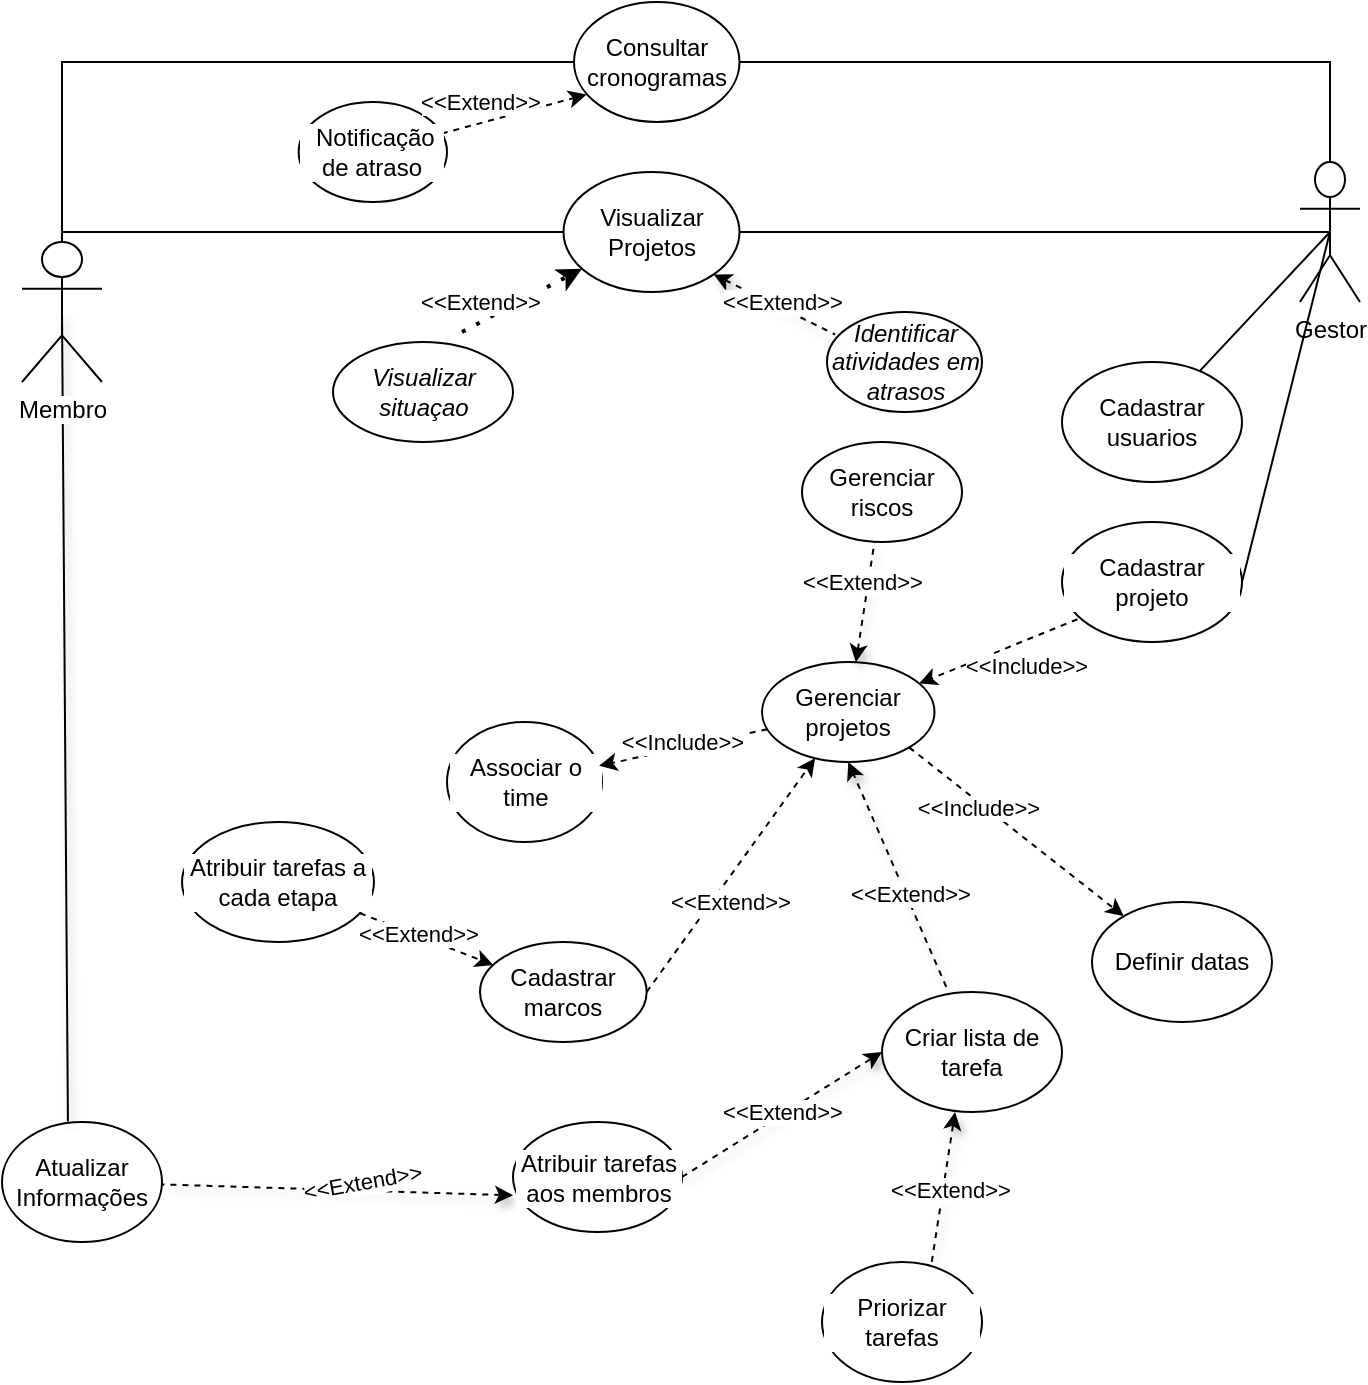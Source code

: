 <mxfile version="16.2.4" type="device"><diagram id="70LyShU_rG980BC42jQX" name="Page-1"><mxGraphModel dx="1902" dy="1037" grid="1" gridSize="10" guides="1" tooltips="1" connect="1" arrows="1" fold="1" page="1" pageScale="1" pageWidth="827" pageHeight="1169" background="#ffffff" math="0" shadow="0"><root><mxCell id="0"/><mxCell id="1" parent="0"/><mxCell id="Upq9khH2V6hyFRYAG2k6-1" value="Cadastrar usuarios" style="ellipse;whiteSpace=wrap;html=1;" parent="1" vertex="1"><mxGeometry x="630" y="410" width="90" height="60" as="geometry"/></mxCell><mxCell id="Upq9khH2V6hyFRYAG2k6-29" style="rounded=0;orthogonalLoop=1;jettySize=auto;html=1;exitX=0.5;exitY=0.5;exitDx=0;exitDy=0;exitPerimeter=0;fontColor=#000000;endArrow=none;endFill=0;" parent="1" source="Upq9khH2V6hyFRYAG2k6-2" target="Upq9khH2V6hyFRYAG2k6-1" edge="1"><mxGeometry relative="1" as="geometry"/></mxCell><mxCell id="Upq9khH2V6hyFRYAG2k6-35" style="rounded=0;orthogonalLoop=1;jettySize=auto;html=1;exitX=0.5;exitY=0.5;exitDx=0;exitDy=0;exitPerimeter=0;entryX=1;entryY=0.5;entryDx=0;entryDy=0;fontColor=#000000;endArrow=none;endFill=0;" parent="1" source="Upq9khH2V6hyFRYAG2k6-2" target="Upq9khH2V6hyFRYAG2k6-7" edge="1"><mxGeometry relative="1" as="geometry"/></mxCell><mxCell id="Upq9khH2V6hyFRYAG2k6-37" style="rounded=0;orthogonalLoop=1;jettySize=auto;html=1;exitX=0.5;exitY=0.5;exitDx=0;exitDy=0;exitPerimeter=0;entryX=1;entryY=0.5;entryDx=0;entryDy=0;fontColor=#000000;endArrow=none;endFill=0;edgeStyle=orthogonalEdgeStyle;" parent="1" source="Upq9khH2V6hyFRYAG2k6-2" target="Upq9khH2V6hyFRYAG2k6-12" edge="1"><mxGeometry relative="1" as="geometry"><Array as="points"><mxPoint x="508" y="345"/></Array></mxGeometry></mxCell><mxCell id="Upq9khH2V6hyFRYAG2k6-43" style="rounded=0;orthogonalLoop=1;jettySize=auto;html=1;exitX=0.5;exitY=0.5;exitDx=0;exitDy=0;exitPerimeter=0;entryX=1;entryY=0.5;entryDx=0;entryDy=0;fontColor=#000000;endArrow=none;endFill=0;edgeStyle=orthogonalEdgeStyle;" parent="1" source="Upq9khH2V6hyFRYAG2k6-2" target="Upq9khH2V6hyFRYAG2k6-13" edge="1"><mxGeometry relative="1" as="geometry"><Array as="points"><mxPoint x="764" y="260"/></Array></mxGeometry></mxCell><mxCell id="Upq9khH2V6hyFRYAG2k6-2" value="Gestor&lt;br&gt;" style="shape=umlActor;verticalLabelPosition=bottom;verticalAlign=top;html=1;outlineConnect=0;" parent="1" vertex="1"><mxGeometry x="749" y="310" width="30" height="70" as="geometry"/></mxCell><mxCell id="Upq9khH2V6hyFRYAG2k6-6" value="Associar o time" style="ellipse;whiteSpace=wrap;html=1;labelBackgroundColor=#FFFFFF;fontColor=#000000;" parent="1" vertex="1"><mxGeometry x="322.5" y="590" width="77.5" height="60" as="geometry"/></mxCell><mxCell id="Upq9khH2V6hyFRYAG2k6-7" value="Cadastrar projeto" style="ellipse;whiteSpace=wrap;html=1;labelBackgroundColor=#FFFFFF;fontColor=#000000;" parent="1" vertex="1"><mxGeometry x="630" y="490" width="90" height="60" as="geometry"/></mxCell><mxCell id="-4g7d51weAY-REnsmbYh-26" style="edgeStyle=none;rounded=0;orthogonalLoop=1;jettySize=auto;html=1;exitX=0;exitY=0.667;exitDx=0;exitDy=0;shadow=1;dashed=1;endArrow=none;endFill=0;startArrow=classic;startFill=1;exitPerimeter=0;" parent="1" source="Upq9khH2V6hyFRYAG2k6-8" target="Upq9khH2V6hyFRYAG2k6-11" edge="1"><mxGeometry relative="1" as="geometry"/></mxCell><mxCell id="-4g7d51weAY-REnsmbYh-33" style="edgeStyle=none;rounded=0;orthogonalLoop=1;jettySize=auto;html=1;exitX=1;exitY=0.5;exitDx=0;exitDy=0;entryX=0;entryY=0.5;entryDx=0;entryDy=0;shadow=1;dashed=1;startArrow=none;startFill=0;endArrow=classic;endFill=1;" parent="1" source="Upq9khH2V6hyFRYAG2k6-8" target="Upq9khH2V6hyFRYAG2k6-10" edge="1"><mxGeometry relative="1" as="geometry"/></mxCell><mxCell id="Upq9khH2V6hyFRYAG2k6-8" value="Atribuir tarefas aos membros" style="ellipse;whiteSpace=wrap;html=1;labelBackgroundColor=#FFFFFF;fontColor=#000000;" parent="1" vertex="1"><mxGeometry x="355.5" y="790" width="84.5" height="55" as="geometry"/></mxCell><mxCell id="Upq9khH2V6hyFRYAG2k6-9" value="Cadastrar marcos" style="ellipse;whiteSpace=wrap;html=1;" parent="1" vertex="1"><mxGeometry x="339" y="700" width="83.33" height="50" as="geometry"/></mxCell><mxCell id="-4g7d51weAY-REnsmbYh-31" style="edgeStyle=none;rounded=0;orthogonalLoop=1;jettySize=auto;html=1;exitX=0.357;exitY=-0.043;exitDx=0;exitDy=0;entryX=0.5;entryY=1;entryDx=0;entryDy=0;shadow=1;startArrow=none;startFill=0;endArrow=classic;endFill=1;dashed=1;exitPerimeter=0;" parent="1" source="Upq9khH2V6hyFRYAG2k6-10" target="Upq9khH2V6hyFRYAG2k6-18" edge="1"><mxGeometry relative="1" as="geometry"><Array as="points"/></mxGeometry></mxCell><mxCell id="-4g7d51weAY-REnsmbYh-32" value="&amp;lt;&amp;lt;Extend&amp;gt;&amp;gt;" style="edgeLabel;html=1;align=center;verticalAlign=middle;resizable=0;points=[];" parent="-4g7d51weAY-REnsmbYh-31" vertex="1" connectable="0"><mxGeometry x="-0.328" y="3" relative="1" as="geometry"><mxPoint x="1" y="-10" as="offset"/></mxGeometry></mxCell><mxCell id="Upq9khH2V6hyFRYAG2k6-10" value="Criar lista de tarefa" style="ellipse;whiteSpace=wrap;html=1;" parent="1" vertex="1"><mxGeometry x="540" y="725" width="90" height="60" as="geometry"/></mxCell><mxCell id="Upq9khH2V6hyFRYAG2k6-11" value="Atualizar Informações" style="ellipse;whiteSpace=wrap;html=1;" parent="1" vertex="1"><mxGeometry x="100" y="790" width="80" height="60" as="geometry"/></mxCell><mxCell id="Upq9khH2V6hyFRYAG2k6-12" value="Visualizar Projetos" style="ellipse;whiteSpace=wrap;html=1;" parent="1" vertex="1"><mxGeometry x="380.75" y="315" width="88" height="60" as="geometry"/></mxCell><mxCell id="Upq9khH2V6hyFRYAG2k6-13" value="Consultar cronogramas" style="ellipse;whiteSpace=wrap;html=1;" parent="1" vertex="1"><mxGeometry x="386" y="230" width="82.75" height="60" as="geometry"/></mxCell><mxCell id="Upq9khH2V6hyFRYAG2k6-14" value="Definir datas" style="ellipse;whiteSpace=wrap;html=1;" parent="1" vertex="1"><mxGeometry x="645" y="680" width="90" height="60" as="geometry"/></mxCell><mxCell id="Upq9khH2V6hyFRYAG2k6-17" value="&lt;i&gt;Identificar atividades em atrasos&lt;/i&gt;" style="ellipse;whiteSpace=wrap;html=1;" parent="1" vertex="1"><mxGeometry x="512.5" y="385" width="77.5" height="50" as="geometry"/></mxCell><mxCell id="Upq9khH2V6hyFRYAG2k6-18" value="Gerenciar projetos&lt;br&gt;" style="ellipse;whiteSpace=wrap;html=1;" parent="1" vertex="1"><mxGeometry x="480" y="560" width="86.25" height="50" as="geometry"/></mxCell><mxCell id="-4g7d51weAY-REnsmbYh-36" style="edgeStyle=none;rounded=0;orthogonalLoop=1;jettySize=auto;html=1;entryX=0.052;entryY=0.225;entryDx=0;entryDy=0;shadow=1;dashed=1;startArrow=classic;startFill=1;endArrow=none;endFill=0;exitX=1;exitY=1;exitDx=0;exitDy=0;entryPerimeter=0;" parent="1" source="Upq9khH2V6hyFRYAG2k6-12" target="Upq9khH2V6hyFRYAG2k6-17" edge="1"><mxGeometry relative="1" as="geometry"><mxPoint x="500" y="390" as="sourcePoint"/></mxGeometry></mxCell><mxCell id="Upq9khH2V6hyFRYAG2k6-20" value="&lt;i&gt;Visualizar situaçao&lt;/i&gt;" style="ellipse;whiteSpace=wrap;html=1;" parent="1" vertex="1"><mxGeometry x="265.5" y="400" width="90" height="50" as="geometry"/></mxCell><mxCell id="Upq9khH2V6hyFRYAG2k6-40" style="rounded=0;orthogonalLoop=1;jettySize=auto;html=1;exitX=0.5;exitY=0.5;exitDx=0;exitDy=0;exitPerimeter=0;entryX=0;entryY=0.5;entryDx=0;entryDy=0;fontColor=#000000;endArrow=none;endFill=0;strokeWidth=1;edgeStyle=orthogonalEdgeStyle;" parent="1" source="Upq9khH2V6hyFRYAG2k6-22" target="Upq9khH2V6hyFRYAG2k6-12" edge="1"><mxGeometry relative="1" as="geometry"><Array as="points"><mxPoint x="130" y="345"/></Array></mxGeometry></mxCell><mxCell id="Upq9khH2V6hyFRYAG2k6-45" style="rounded=0;orthogonalLoop=1;jettySize=auto;html=1;exitX=0.5;exitY=0.5;exitDx=0;exitDy=0;exitPerimeter=0;entryX=0;entryY=0.5;entryDx=0;entryDy=0;fontColor=#000000;endArrow=none;endFill=0;strokeWidth=1;edgeStyle=orthogonalEdgeStyle;" parent="1" source="Upq9khH2V6hyFRYAG2k6-22" target="Upq9khH2V6hyFRYAG2k6-13" edge="1"><mxGeometry relative="1" as="geometry"><Array as="points"><mxPoint x="130" y="260"/></Array></mxGeometry></mxCell><mxCell id="-4g7d51weAY-REnsmbYh-28" style="rounded=0;orthogonalLoop=1;jettySize=auto;html=1;exitX=0.5;exitY=0.5;exitDx=0;exitDy=0;exitPerimeter=0;shadow=1;startArrow=none;startFill=0;endArrow=none;endFill=0;entryX=0.412;entryY=-0.004;entryDx=0;entryDy=0;entryPerimeter=0;" parent="1" source="Upq9khH2V6hyFRYAG2k6-22" target="Upq9khH2V6hyFRYAG2k6-11" edge="1"><mxGeometry relative="1" as="geometry"><mxPoint x="249" y="1130" as="targetPoint"/></mxGeometry></mxCell><mxCell id="Upq9khH2V6hyFRYAG2k6-22" value="Membro" style="shape=umlActor;verticalLabelPosition=bottom;verticalAlign=top;html=1;outlineConnect=0;labelBackgroundColor=#FFFFFF;fontColor=#000000;" parent="1" vertex="1"><mxGeometry x="110" y="350" width="40" height="70" as="geometry"/></mxCell><mxCell id="Upq9khH2V6hyFRYAG2k6-54" style="rounded=0;orthogonalLoop=1;jettySize=auto;html=1;fontColor=#000000;dashed=1;startArrow=none;entryX=0;entryY=1;entryDx=0;entryDy=0;" parent="1" source="Upq9khH2V6hyFRYAG2k6-51" edge="1"><mxGeometry relative="1" as="geometry"><mxPoint x="287.961" y="225" as="sourcePoint"/><mxPoint x="392.252" y="276.31" as="targetPoint"/></mxGeometry></mxCell><mxCell id="Upq9khH2V6hyFRYAG2k6-51" value="&amp;nbsp;Notificação de atraso" style="ellipse;whiteSpace=wrap;html=1;labelBackgroundColor=#FFFFFF;fontColor=#000000;" parent="1" vertex="1"><mxGeometry x="248.33" y="280" width="74.17" height="50" as="geometry"/></mxCell><mxCell id="-4g7d51weAY-REnsmbYh-1" value="" style="endArrow=classic;dashed=1;html=1;dashPattern=1 3;strokeWidth=2;rounded=0;fontColor=#000000;endFill=1;startArrow=none;" parent="1" target="Upq9khH2V6hyFRYAG2k6-12" edge="1"><mxGeometry width="50" height="50" relative="1" as="geometry"><mxPoint x="330" y="395" as="sourcePoint"/><mxPoint x="386.527" y="371.213" as="targetPoint"/></mxGeometry></mxCell><mxCell id="-4g7d51weAY-REnsmbYh-5" style="edgeStyle=none;rounded=0;orthogonalLoop=1;jettySize=auto;html=1;fontColor=#000000;endArrow=classic;endFill=1;strokeWidth=1;dashed=1;" parent="1" source="Upq9khH2V6hyFRYAG2k6-18" target="Upq9khH2V6hyFRYAG2k6-6" edge="1"><mxGeometry relative="1" as="geometry"><mxPoint x="589" y="990" as="sourcePoint"/><mxPoint x="539" y="1080" as="targetPoint"/></mxGeometry></mxCell><mxCell id="-4g7d51weAY-REnsmbYh-6" value="&amp;lt;&amp;lt;Include&amp;gt;&amp;gt;" style="edgeLabel;html=1;align=center;verticalAlign=middle;resizable=0;points=[];fontColor=#000000;" parent="-4g7d51weAY-REnsmbYh-5" vertex="1" connectable="0"><mxGeometry x="-0.373" relative="1" as="geometry"><mxPoint x="-17" as="offset"/></mxGeometry></mxCell><mxCell id="-4g7d51weAY-REnsmbYh-7" style="edgeStyle=none;rounded=0;orthogonalLoop=1;jettySize=auto;html=1;fontColor=#000000;endArrow=classic;endFill=1;strokeWidth=1;dashed=1;startArrow=none;exitX=1;exitY=0.5;exitDx=0;exitDy=0;" parent="1" source="Upq9khH2V6hyFRYAG2k6-9" target="Upq9khH2V6hyFRYAG2k6-18" edge="1"><mxGeometry relative="1" as="geometry"><mxPoint x="469" y="855.714" as="sourcePoint"/><mxPoint x="471.64" y="1230" as="targetPoint"/></mxGeometry></mxCell><mxCell id="-4g7d51weAY-REnsmbYh-12" value="Priorizar tarefas" style="ellipse;whiteSpace=wrap;html=1;labelBackgroundColor=#FFFFFF;fontColor=#000000;" parent="1" vertex="1"><mxGeometry x="510" y="860" width="80" height="60" as="geometry"/></mxCell><mxCell id="-4g7d51weAY-REnsmbYh-13" value="" style="endArrow=classic;dashed=1;html=1;rounded=0;entryX=0.406;entryY=1;entryDx=0;entryDy=0;endFill=1;exitX=0.686;exitY=-0.001;exitDx=0;exitDy=0;shadow=1;entryPerimeter=0;exitPerimeter=0;" parent="1" source="-4g7d51weAY-REnsmbYh-12" target="Upq9khH2V6hyFRYAG2k6-10" edge="1"><mxGeometry width="50" height="50" relative="1" as="geometry"><mxPoint x="519" y="620" as="sourcePoint"/><mxPoint x="569" y="570" as="targetPoint"/></mxGeometry></mxCell><mxCell id="-4g7d51weAY-REnsmbYh-15" value="&amp;lt;&amp;lt;Extend&amp;gt;&amp;gt;" style="edgeLabel;html=1;align=center;verticalAlign=middle;resizable=0;points=[];" parent="-4g7d51weAY-REnsmbYh-13" vertex="1" connectable="0"><mxGeometry x="-0.37" y="2" relative="1" as="geometry"><mxPoint x="7" y="-12" as="offset"/></mxGeometry></mxCell><mxCell id="-4g7d51weAY-REnsmbYh-16" value="Atribuir tarefas a cada etapa" style="ellipse;whiteSpace=wrap;html=1;labelBackgroundColor=#FFFFFF;fontColor=#000000;" parent="1" vertex="1"><mxGeometry x="190" y="640" width="96" height="60" as="geometry"/></mxCell><mxCell id="-4g7d51weAY-REnsmbYh-17" value="" style="endArrow=classic;dashed=1;html=1;rounded=0;endFill=1;" parent="1" source="-4g7d51weAY-REnsmbYh-16" target="Upq9khH2V6hyFRYAG2k6-9" edge="1"><mxGeometry width="50" height="50" relative="1" as="geometry"><mxPoint x="354" y="840" as="sourcePoint"/><mxPoint x="424" y="930" as="targetPoint"/></mxGeometry></mxCell><mxCell id="-4g7d51weAY-REnsmbYh-18" value="&amp;lt;&amp;lt;Extend&amp;gt;&amp;gt;" style="edgeLabel;html=1;align=center;verticalAlign=middle;resizable=0;points=[];" parent="-4g7d51weAY-REnsmbYh-17" vertex="1" connectable="0"><mxGeometry x="-0.37" y="2" relative="1" as="geometry"><mxPoint x="7" y="4" as="offset"/></mxGeometry></mxCell><mxCell id="-4g7d51weAY-REnsmbYh-19" value="" style="endArrow=classic;dashed=1;html=1;rounded=0;exitX=0.086;exitY=0.81;exitDx=0;exitDy=0;endFill=1;exitPerimeter=0;" parent="1" source="Upq9khH2V6hyFRYAG2k6-7" target="Upq9khH2V6hyFRYAG2k6-18" edge="1"><mxGeometry width="50" height="50" relative="1" as="geometry"><mxPoint x="279" y="820" as="sourcePoint"/><mxPoint x="579" y="780" as="targetPoint"/></mxGeometry></mxCell><mxCell id="-4g7d51weAY-REnsmbYh-20" value="&amp;lt;&amp;lt;Include&amp;gt;&amp;gt;" style="edgeLabel;html=1;align=center;verticalAlign=middle;resizable=0;points=[];" parent="-4g7d51weAY-REnsmbYh-19" vertex="1" connectable="0"><mxGeometry x="-0.476" y="-2" relative="1" as="geometry"><mxPoint x="-4" y="17" as="offset"/></mxGeometry></mxCell><mxCell id="-4g7d51weAY-REnsmbYh-21" value="" style="endArrow=classic;dashed=1;html=1;rounded=0;endFill=1;exitX=1;exitY=1;exitDx=0;exitDy=0;" parent="1" source="Upq9khH2V6hyFRYAG2k6-18" target="Upq9khH2V6hyFRYAG2k6-14" edge="1"><mxGeometry width="50" height="50" relative="1" as="geometry"><mxPoint x="279" y="820" as="sourcePoint"/><mxPoint x="539" y="910" as="targetPoint"/></mxGeometry></mxCell><mxCell id="-4g7d51weAY-REnsmbYh-22" value="&amp;lt;&amp;lt;Include&amp;gt;&amp;gt;" style="edgeLabel;html=1;align=center;verticalAlign=middle;resizable=0;points=[];" parent="-4g7d51weAY-REnsmbYh-21" vertex="1" connectable="0"><mxGeometry x="-0.419" y="-1" relative="1" as="geometry"><mxPoint x="4" y="5" as="offset"/></mxGeometry></mxCell><mxCell id="-4g7d51weAY-REnsmbYh-23" value="&amp;lt;&amp;lt;Extend&amp;gt;&amp;gt;" style="edgeLabel;html=1;align=center;verticalAlign=middle;resizable=0;points=[];" parent="1" vertex="1" connectable="0"><mxGeometry x="463.497" y="679.998" as="geometry"/></mxCell><mxCell id="-4g7d51weAY-REnsmbYh-27" value="&amp;lt;&amp;lt;Extend&amp;gt;&amp;gt;" style="edgeLabel;html=1;align=center;verticalAlign=middle;resizable=0;points=[];rotation=-10;" parent="1" vertex="1" connectable="0"><mxGeometry x="279.996" y="820.004" as="geometry"/></mxCell><mxCell id="-4g7d51weAY-REnsmbYh-34" value="&amp;lt;&amp;lt;Extend&amp;gt;&amp;gt;" style="edgeLabel;html=1;align=center;verticalAlign=middle;resizable=0;points=[];" parent="1" vertex="1" connectable="0"><mxGeometry x="489.996" y="785.004" as="geometry"/></mxCell><mxCell id="-4g7d51weAY-REnsmbYh-35" style="edgeStyle=none;rounded=0;orthogonalLoop=1;jettySize=auto;html=1;exitX=0.5;exitY=1;exitDx=0;exitDy=0;shadow=1;dashed=1;startArrow=none;startFill=0;endArrow=classic;endFill=1;" parent="1" source="Upq9khH2V6hyFRYAG2k6-13" target="Upq9khH2V6hyFRYAG2k6-13" edge="1"><mxGeometry relative="1" as="geometry"/></mxCell><mxCell id="-4g7d51weAY-REnsmbYh-37" value="&amp;lt;&amp;lt;Extend&amp;gt;&amp;gt;" style="edgeLabel;html=1;align=center;verticalAlign=middle;resizable=0;points=[];" parent="1" vertex="1" connectable="0"><mxGeometry x="338.998" y="280.002" as="geometry"/></mxCell><mxCell id="-4g7d51weAY-REnsmbYh-44" value="&amp;lt;&amp;lt;Extend&amp;gt;&amp;gt;" style="edgeLabel;html=1;align=center;verticalAlign=middle;resizable=0;points=[];" parent="1" vertex="1" connectable="0"><mxGeometry x="338.998" y="380.002" as="geometry"/></mxCell><mxCell id="-4g7d51weAY-REnsmbYh-48" value="&amp;lt;&amp;lt;Extend&amp;gt;&amp;gt;" style="edgeLabel;html=1;align=center;verticalAlign=middle;resizable=0;points=[];" parent="1" vertex="1" connectable="0"><mxGeometry x="489.998" y="380.002" as="geometry"/></mxCell><mxCell id="xbVh8u3uAGDEeEOAW3gb-1" value="Gerenciar riscos&lt;br&gt;" style="ellipse;whiteSpace=wrap;html=1;" parent="1" vertex="1"><mxGeometry x="500" y="450" width="80" height="50" as="geometry"/></mxCell><mxCell id="xbVh8u3uAGDEeEOAW3gb-2" style="edgeStyle=none;rounded=0;orthogonalLoop=1;jettySize=auto;html=1;shadow=1;dashed=1;startArrow=classic;startFill=1;endArrow=none;endFill=0;" parent="1" source="Upq9khH2V6hyFRYAG2k6-18" target="xbVh8u3uAGDEeEOAW3gb-1" edge="1"><mxGeometry relative="1" as="geometry"><mxPoint x="545.75" y="560" as="sourcePoint"/><mxPoint x="469.773" y="450.004" as="targetPoint"/></mxGeometry></mxCell><mxCell id="xbVh8u3uAGDEeEOAW3gb-3" value="&amp;lt;&amp;lt;Extend&amp;gt;&amp;gt;" style="edgeLabel;html=1;align=center;verticalAlign=middle;resizable=0;points=[];" parent="1" vertex="1" connectable="0"><mxGeometry x="529.998" y="520.002" as="geometry"/></mxCell></root></mxGraphModel></diagram></mxfile>